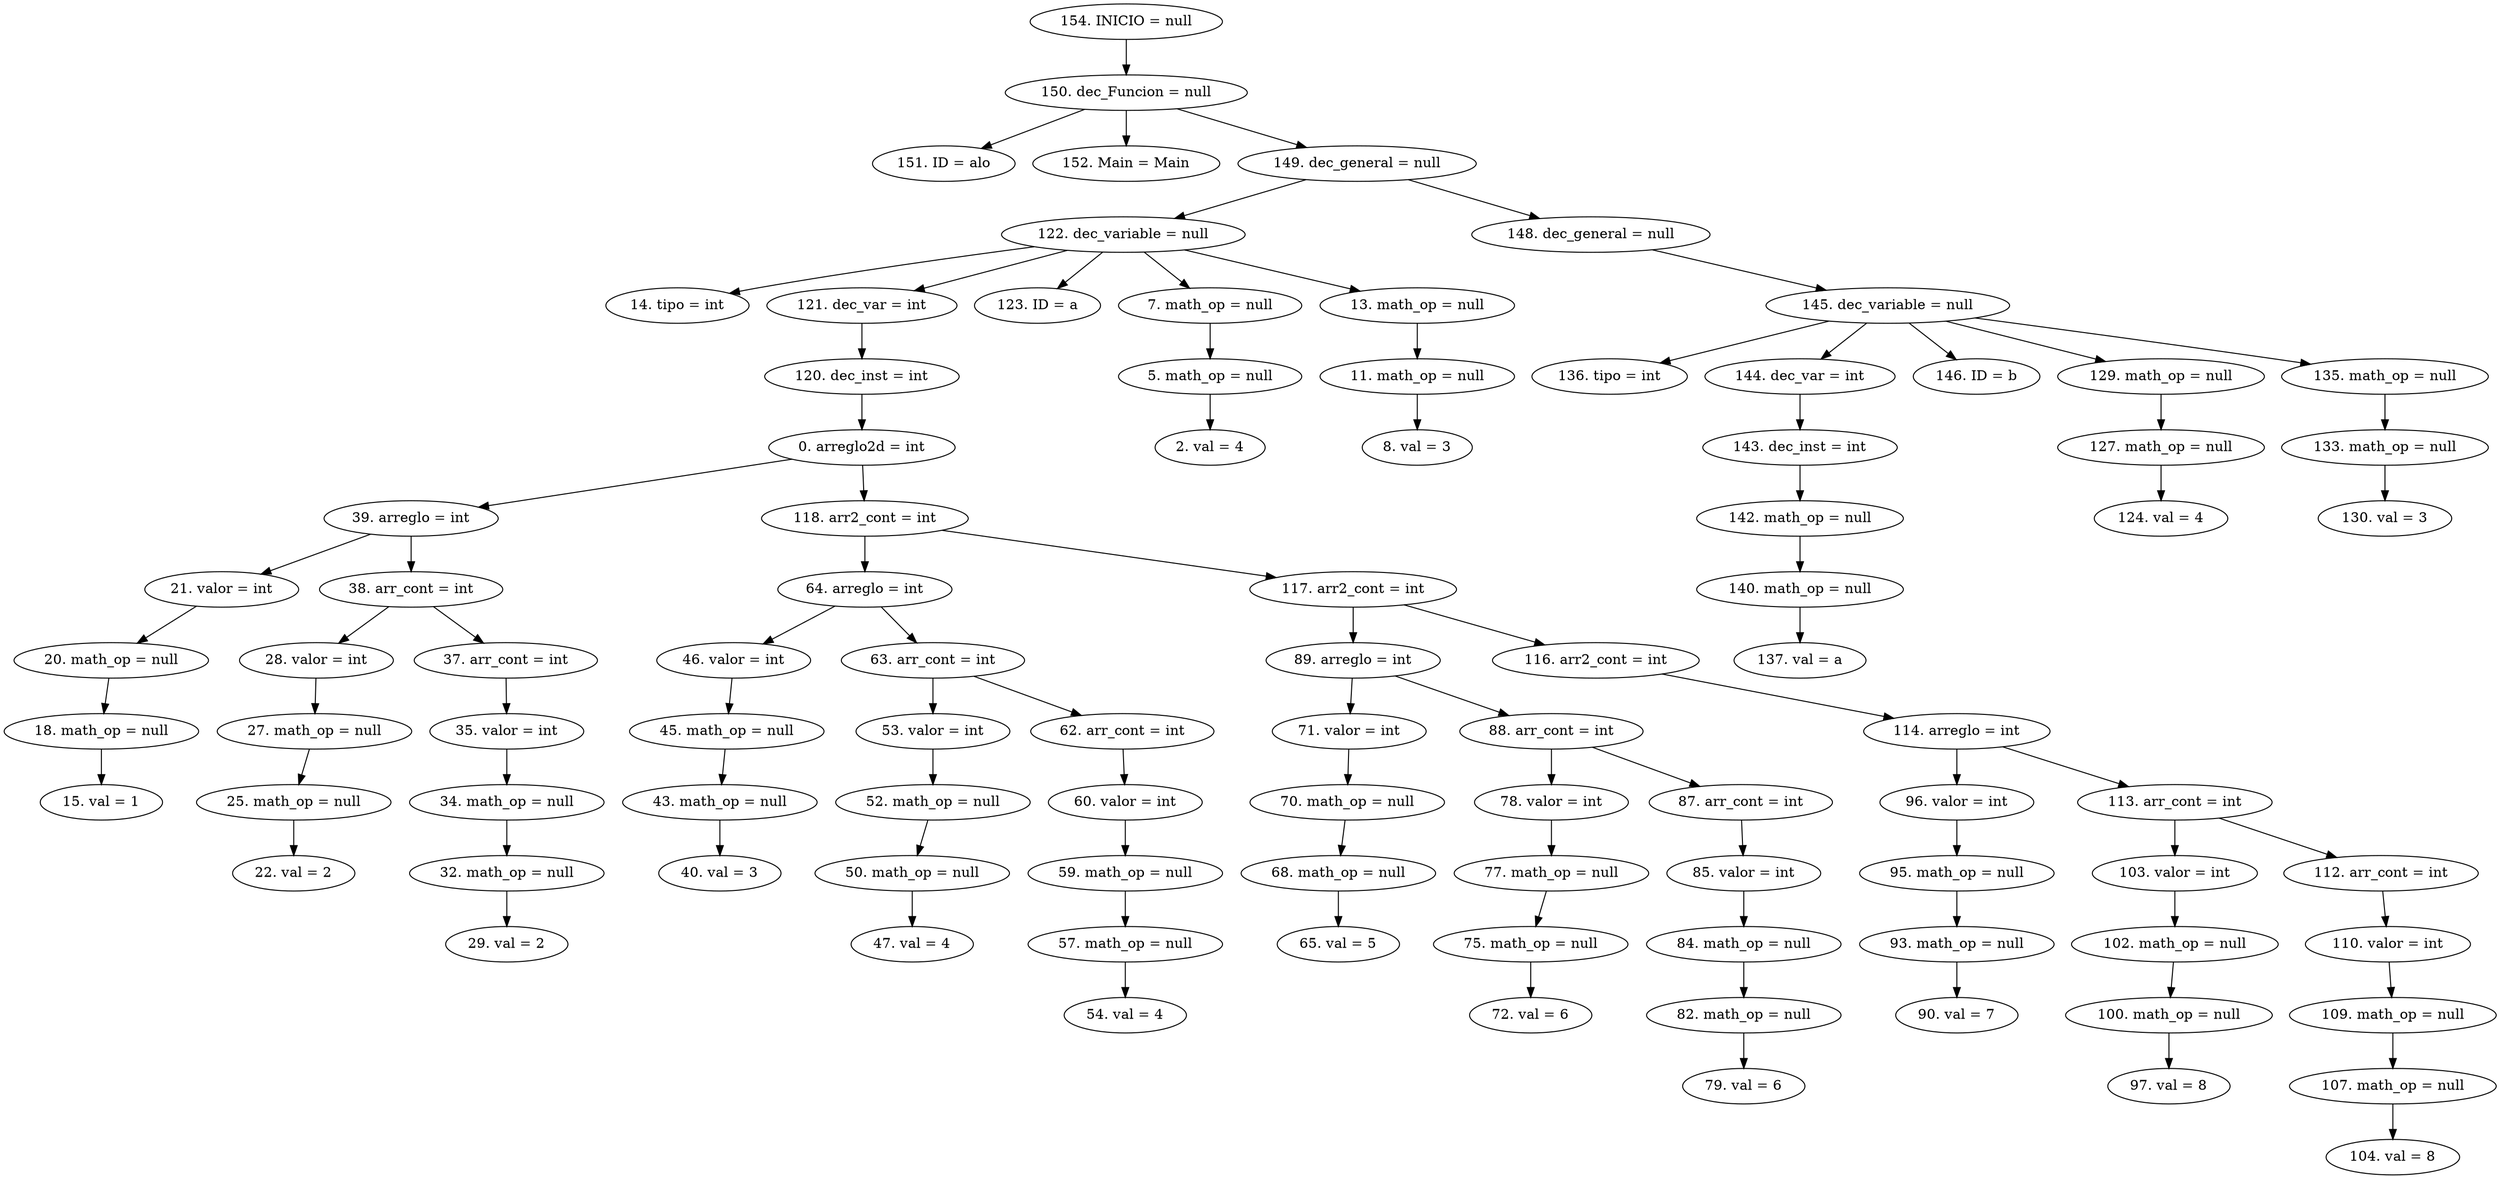 digraph G {
"154. INICIO = null"->"150. dec_Funcion = null"
"150. dec_Funcion = null"->"151. ID = alo"
"150. dec_Funcion = null"->"152. Main = Main"
"150. dec_Funcion = null"->"149. dec_general = null"
"149. dec_general = null"->"122. dec_variable = null"
"122. dec_variable = null"->"14. tipo = int"
"122. dec_variable = null"->"121. dec_var = int"
"121. dec_var = int"->"120. dec_inst = int"
"120. dec_inst = int"->"0. arreglo2d = int"
"0. arreglo2d = int"->"39. arreglo = int"
"39. arreglo = int"->"21. valor = int"
"21. valor = int"->"20. math_op = null"
"20. math_op = null"->"18. math_op = null"
"18. math_op = null"->"15. val = 1"
"39. arreglo = int"->"38. arr_cont = int"
"38. arr_cont = int"->"28. valor = int"
"28. valor = int"->"27. math_op = null"
"27. math_op = null"->"25. math_op = null"
"25. math_op = null"->"22. val = 2"
"38. arr_cont = int"->"37. arr_cont = int"
"37. arr_cont = int"->"35. valor = int"
"35. valor = int"->"34. math_op = null"
"34. math_op = null"->"32. math_op = null"
"32. math_op = null"->"29. val = 2"
"0. arreglo2d = int"->"118. arr2_cont = int"
"118. arr2_cont = int"->"64. arreglo = int"
"64. arreglo = int"->"46. valor = int"
"46. valor = int"->"45. math_op = null"
"45. math_op = null"->"43. math_op = null"
"43. math_op = null"->"40. val = 3"
"64. arreglo = int"->"63. arr_cont = int"
"63. arr_cont = int"->"53. valor = int"
"53. valor = int"->"52. math_op = null"
"52. math_op = null"->"50. math_op = null"
"50. math_op = null"->"47. val = 4"
"63. arr_cont = int"->"62. arr_cont = int"
"62. arr_cont = int"->"60. valor = int"
"60. valor = int"->"59. math_op = null"
"59. math_op = null"->"57. math_op = null"
"57. math_op = null"->"54. val = 4"
"118. arr2_cont = int"->"117. arr2_cont = int"
"117. arr2_cont = int"->"89. arreglo = int"
"89. arreglo = int"->"71. valor = int"
"71. valor = int"->"70. math_op = null"
"70. math_op = null"->"68. math_op = null"
"68. math_op = null"->"65. val = 5"
"89. arreglo = int"->"88. arr_cont = int"
"88. arr_cont = int"->"78. valor = int"
"78. valor = int"->"77. math_op = null"
"77. math_op = null"->"75. math_op = null"
"75. math_op = null"->"72. val = 6"
"88. arr_cont = int"->"87. arr_cont = int"
"87. arr_cont = int"->"85. valor = int"
"85. valor = int"->"84. math_op = null"
"84. math_op = null"->"82. math_op = null"
"82. math_op = null"->"79. val = 6"
"117. arr2_cont = int"->"116. arr2_cont = int"
"116. arr2_cont = int"->"114. arreglo = int"
"114. arreglo = int"->"96. valor = int"
"96. valor = int"->"95. math_op = null"
"95. math_op = null"->"93. math_op = null"
"93. math_op = null"->"90. val = 7"
"114. arreglo = int"->"113. arr_cont = int"
"113. arr_cont = int"->"103. valor = int"
"103. valor = int"->"102. math_op = null"
"102. math_op = null"->"100. math_op = null"
"100. math_op = null"->"97. val = 8"
"113. arr_cont = int"->"112. arr_cont = int"
"112. arr_cont = int"->"110. valor = int"
"110. valor = int"->"109. math_op = null"
"109. math_op = null"->"107. math_op = null"
"107. math_op = null"->"104. val = 8"
"122. dec_variable = null"->"123. ID = a"
"122. dec_variable = null"->"7. math_op = null"
"7. math_op = null"->"5. math_op = null"
"5. math_op = null"->"2. val = 4"
"122. dec_variable = null"->"13. math_op = null"
"13. math_op = null"->"11. math_op = null"
"11. math_op = null"->"8. val = 3"
"149. dec_general = null"->"148. dec_general = null"
"148. dec_general = null"->"145. dec_variable = null"
"145. dec_variable = null"->"136. tipo = int"
"145. dec_variable = null"->"144. dec_var = int"
"144. dec_var = int"->"143. dec_inst = int"
"143. dec_inst = int"->"142. math_op = null"
"142. math_op = null"->"140. math_op = null"
"140. math_op = null"->"137. val = a"
"145. dec_variable = null"->"146. ID = b"
"145. dec_variable = null"->"129. math_op = null"
"129. math_op = null"->"127. math_op = null"
"127. math_op = null"->"124. val = 4"
"145. dec_variable = null"->"135. math_op = null"
"135. math_op = null"->"133. math_op = null"
"133. math_op = null"->"130. val = 3"


}
